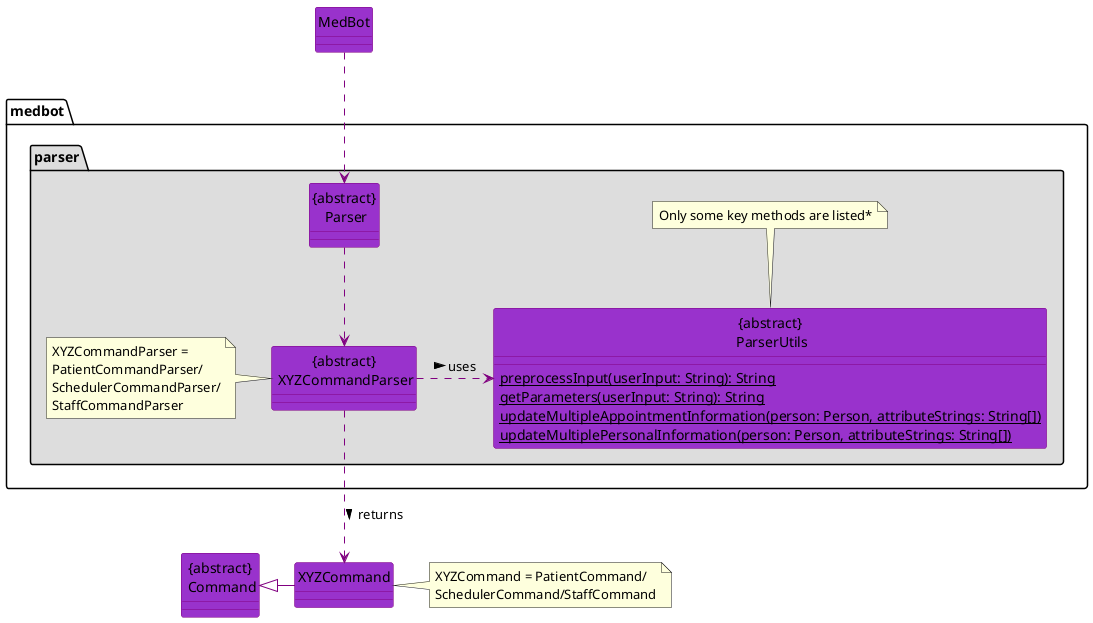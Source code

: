 @startuml
'https://plantuml.com/class-diagram

hide circle
skinparam classAttributeIconSize 0
skinparam class {
BackgroundColor DarkOrchid
ArrowColor Purple
BorderColor Purple
}
package medbot.parser #DDDDDD {
class "{abstract}\n Parser"
class "{abstract}\n XYZCommandParser"
class "{abstract}\n ParserUtils" {
    {static} preprocessInput(userInput: String): String
    {static} getParameters(userInput: String): String
    {static} updateMultipleAppointmentInformation(person: Person, attributeStrings: String[])
    {static} updateMultiplePersonalInformation(person: Person, attributeStrings: String[])
}

"{abstract}\n Parser" ..> "{abstract}\n XYZCommandParser"
"{abstract}\n XYZCommandParser" .> "{abstract}\n ParserUtils" : > uses

note left of "{abstract}\n XYZCommandParser" : XYZCommandParser =\nPatientCommandParser/\nSchedulerCommandParser/\nStaffCommandParser
note top of "{abstract}\n ParserUtils" : Only some key methods are listed*
}

class "{abstract}\n Command"

"{abstract}\n Parser" <.up.MedBot
"{abstract}\n Command" <|- XYZCommand
"{abstract}\n XYZCommandParser" ..> XYZCommand :  > returns

note right of XYZCommand : XYZCommand = PatientCommand/\nSchedulerCommand/StaffCommand

@enduml